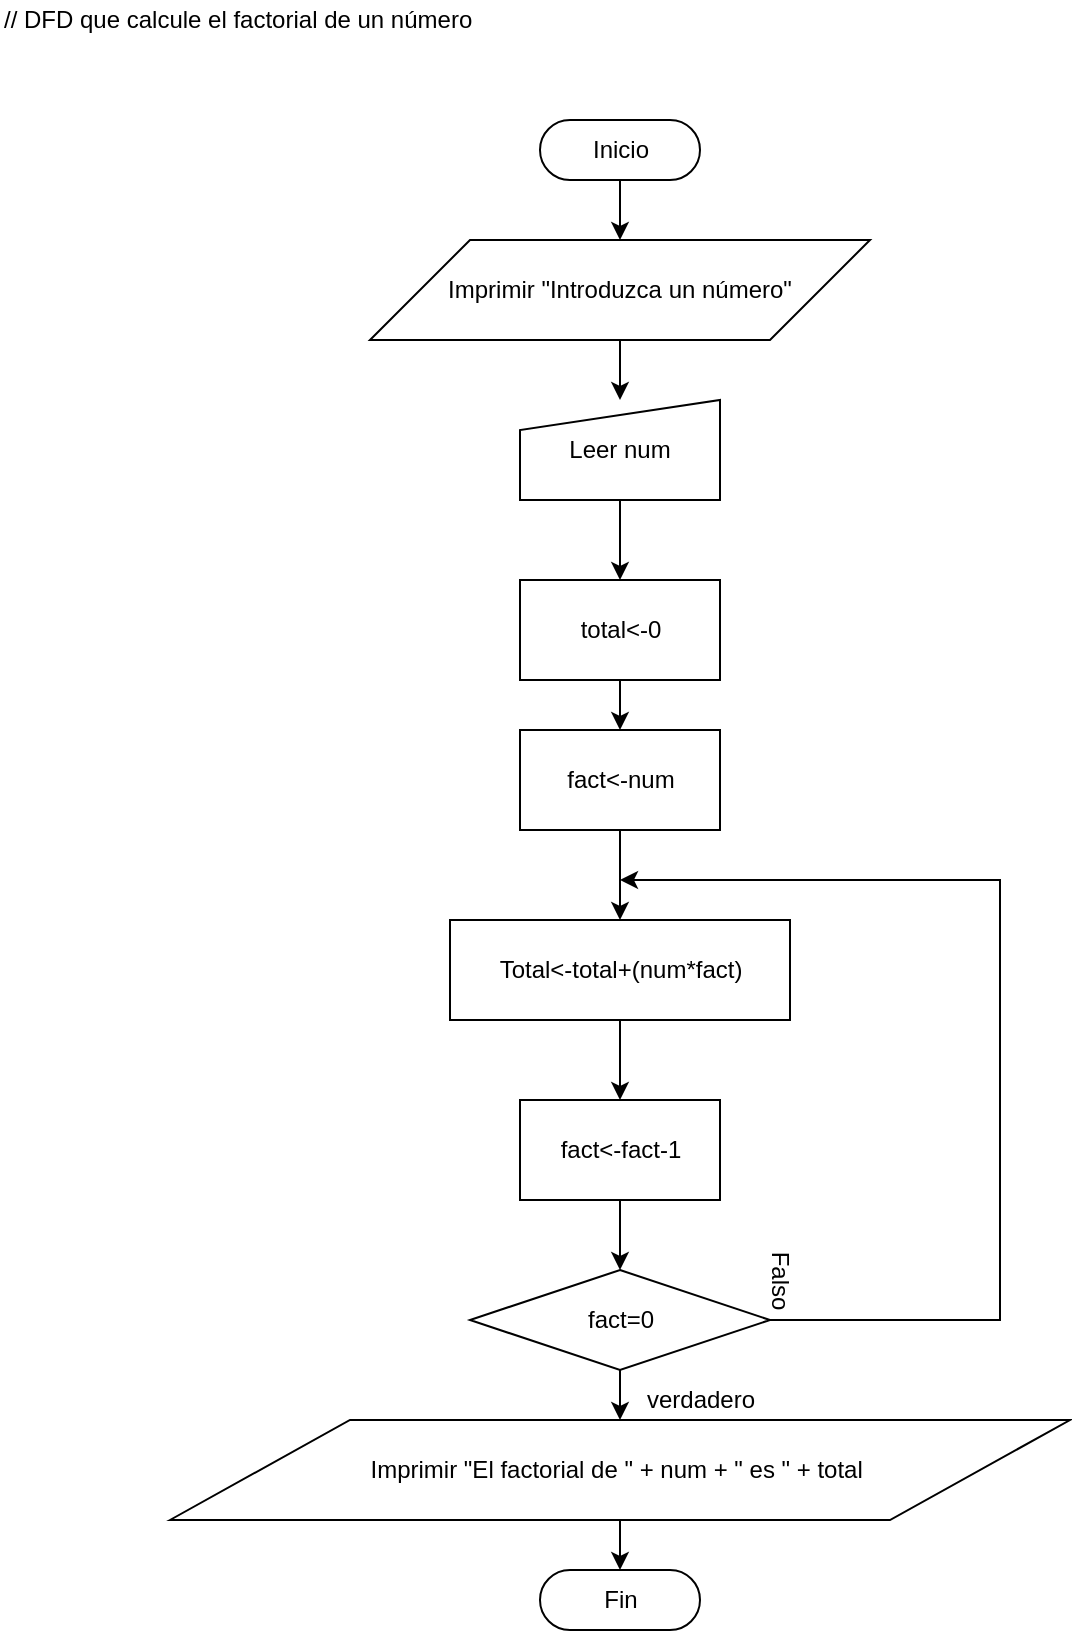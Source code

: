 <mxfile>
    <diagram id="JV3UEkepR_RHDw6GQEhi" name="Page-1">
        <mxGraphModel dx="882" dy="830" grid="1" gridSize="10" guides="1" tooltips="1" connect="1" arrows="1" fold="1" page="1" pageScale="1" pageWidth="827" pageHeight="1169" math="0" shadow="0">
            <root>
                <mxCell id="0"/>
                <mxCell id="1" parent="0"/>
                <mxCell id="2" value="// DFD que calcule el factorial de un número&amp;nbsp;" style="text;html=1;align=left;verticalAlign=middle;resizable=0;points=[];autosize=1;strokeColor=none;" vertex="1" parent="1">
                    <mxGeometry x="10" y="10" width="250" height="20" as="geometry"/>
                </mxCell>
                <mxCell id="4" style="edgeStyle=orthogonalEdgeStyle;rounded=0;orthogonalLoop=1;jettySize=auto;html=1;" edge="1" parent="1" source="3" target="5">
                    <mxGeometry relative="1" as="geometry">
                        <mxPoint x="320" y="150" as="targetPoint"/>
                    </mxGeometry>
                </mxCell>
                <mxCell id="3" value="Inicio" style="html=1;dashed=0;whitespace=wrap;shape=mxgraph.dfd.start" vertex="1" parent="1">
                    <mxGeometry x="280" y="70" width="80" height="30" as="geometry"/>
                </mxCell>
                <mxCell id="6" style="edgeStyle=orthogonalEdgeStyle;rounded=0;orthogonalLoop=1;jettySize=auto;html=1;" edge="1" parent="1" source="5" target="7">
                    <mxGeometry relative="1" as="geometry">
                        <mxPoint x="320" y="220" as="targetPoint"/>
                    </mxGeometry>
                </mxCell>
                <mxCell id="5" value="Imprimir &quot;Introduzca un número&quot;" style="shape=parallelogram;perimeter=parallelogramPerimeter;whiteSpace=wrap;html=1;dashed=0;" vertex="1" parent="1">
                    <mxGeometry x="195" y="130" width="250" height="50" as="geometry"/>
                </mxCell>
                <mxCell id="13" style="edgeStyle=orthogonalEdgeStyle;rounded=0;orthogonalLoop=1;jettySize=auto;html=1;entryX=0.5;entryY=0;entryDx=0;entryDy=0;" edge="1" parent="1" source="7" target="14">
                    <mxGeometry relative="1" as="geometry">
                        <mxPoint x="320" y="290" as="targetPoint"/>
                    </mxGeometry>
                </mxCell>
                <mxCell id="7" value="Leer num" style="shape=manualInput;whiteSpace=wrap;html=1;dashed=0;size=15;" vertex="1" parent="1">
                    <mxGeometry x="270" y="210" width="100" height="50" as="geometry"/>
                </mxCell>
                <mxCell id="10" style="edgeStyle=orthogonalEdgeStyle;rounded=0;orthogonalLoop=1;jettySize=auto;html=1;" edge="1" parent="1" source="9" target="11">
                    <mxGeometry relative="1" as="geometry">
                        <mxPoint x="345" y="580" as="targetPoint"/>
                    </mxGeometry>
                </mxCell>
                <mxCell id="9" value="Total&amp;lt;-total+(num*fact)" style="html=1;dashed=0;whitespace=wrap;" vertex="1" parent="1">
                    <mxGeometry x="235" y="470" width="170" height="50" as="geometry"/>
                </mxCell>
                <mxCell id="18" style="edgeStyle=orthogonalEdgeStyle;rounded=0;orthogonalLoop=1;jettySize=auto;html=1;" edge="1" parent="1" source="11" target="19">
                    <mxGeometry relative="1" as="geometry">
                        <mxPoint x="320" y="670" as="targetPoint"/>
                    </mxGeometry>
                </mxCell>
                <mxCell id="11" value="fact&amp;lt;-fact-1" style="html=1;dashed=0;whitespace=wrap;" vertex="1" parent="1">
                    <mxGeometry x="270" y="560" width="100" height="50" as="geometry"/>
                </mxCell>
                <mxCell id="15" style="edgeStyle=orthogonalEdgeStyle;rounded=0;orthogonalLoop=1;jettySize=auto;html=1;" edge="1" parent="1" source="14" target="16">
                    <mxGeometry relative="1" as="geometry">
                        <mxPoint x="320" y="400" as="targetPoint"/>
                    </mxGeometry>
                </mxCell>
                <mxCell id="14" value="total&amp;lt;-0" style="html=1;dashed=0;whitespace=wrap;" vertex="1" parent="1">
                    <mxGeometry x="270" y="300" width="100" height="50" as="geometry"/>
                </mxCell>
                <mxCell id="17" style="edgeStyle=orthogonalEdgeStyle;rounded=0;orthogonalLoop=1;jettySize=auto;html=1;entryX=0.5;entryY=0;entryDx=0;entryDy=0;" edge="1" parent="1" source="16" target="9">
                    <mxGeometry relative="1" as="geometry"/>
                </mxCell>
                <mxCell id="16" value="fact&amp;lt;-num" style="html=1;dashed=0;whitespace=wrap;" vertex="1" parent="1">
                    <mxGeometry x="270" y="375" width="100" height="50" as="geometry"/>
                </mxCell>
                <mxCell id="20" style="edgeStyle=orthogonalEdgeStyle;rounded=0;orthogonalLoop=1;jettySize=auto;html=1;" edge="1" parent="1" source="19">
                    <mxGeometry relative="1" as="geometry">
                        <mxPoint x="320" y="450" as="targetPoint"/>
                        <Array as="points">
                            <mxPoint x="510" y="670"/>
                            <mxPoint x="510" y="450"/>
                        </Array>
                    </mxGeometry>
                </mxCell>
                <mxCell id="22" style="edgeStyle=orthogonalEdgeStyle;rounded=0;orthogonalLoop=1;jettySize=auto;html=1;entryX=0.5;entryY=0;entryDx=0;entryDy=0;" edge="1" parent="1" source="19" target="24">
                    <mxGeometry relative="1" as="geometry">
                        <mxPoint x="320" y="740" as="targetPoint"/>
                    </mxGeometry>
                </mxCell>
                <mxCell id="19" value="fact=0" style="shape=rhombus;html=1;dashed=0;whitespace=wrap;perimeter=rhombusPerimeter;" vertex="1" parent="1">
                    <mxGeometry x="245" y="645" width="150" height="50" as="geometry"/>
                </mxCell>
                <mxCell id="21" value="Falso" style="text;html=1;align=center;verticalAlign=middle;resizable=0;points=[];autosize=1;strokeColor=none;rotation=90;" vertex="1" parent="1">
                    <mxGeometry x="380" y="640" width="40" height="20" as="geometry"/>
                </mxCell>
                <mxCell id="23" value="verdadero" style="text;html=1;align=center;verticalAlign=middle;resizable=0;points=[];autosize=1;strokeColor=none;" vertex="1" parent="1">
                    <mxGeometry x="325" y="700" width="70" height="20" as="geometry"/>
                </mxCell>
                <mxCell id="25" style="edgeStyle=orthogonalEdgeStyle;rounded=0;orthogonalLoop=1;jettySize=auto;html=1;" edge="1" parent="1" source="24" target="26">
                    <mxGeometry relative="1" as="geometry">
                        <mxPoint x="320" y="810" as="targetPoint"/>
                    </mxGeometry>
                </mxCell>
                <mxCell id="24" value="Imprimir &quot;El factorial de &quot; + num + &quot; es &quot; + total&amp;nbsp;" style="shape=parallelogram;perimeter=parallelogramPerimeter;whiteSpace=wrap;html=1;dashed=0;" vertex="1" parent="1">
                    <mxGeometry x="95" y="720" width="450" height="50" as="geometry"/>
                </mxCell>
                <mxCell id="26" value="Fin" style="html=1;dashed=0;whitespace=wrap;shape=mxgraph.dfd.start" vertex="1" parent="1">
                    <mxGeometry x="280" y="795" width="80" height="30" as="geometry"/>
                </mxCell>
            </root>
        </mxGraphModel>
    </diagram>
</mxfile>
